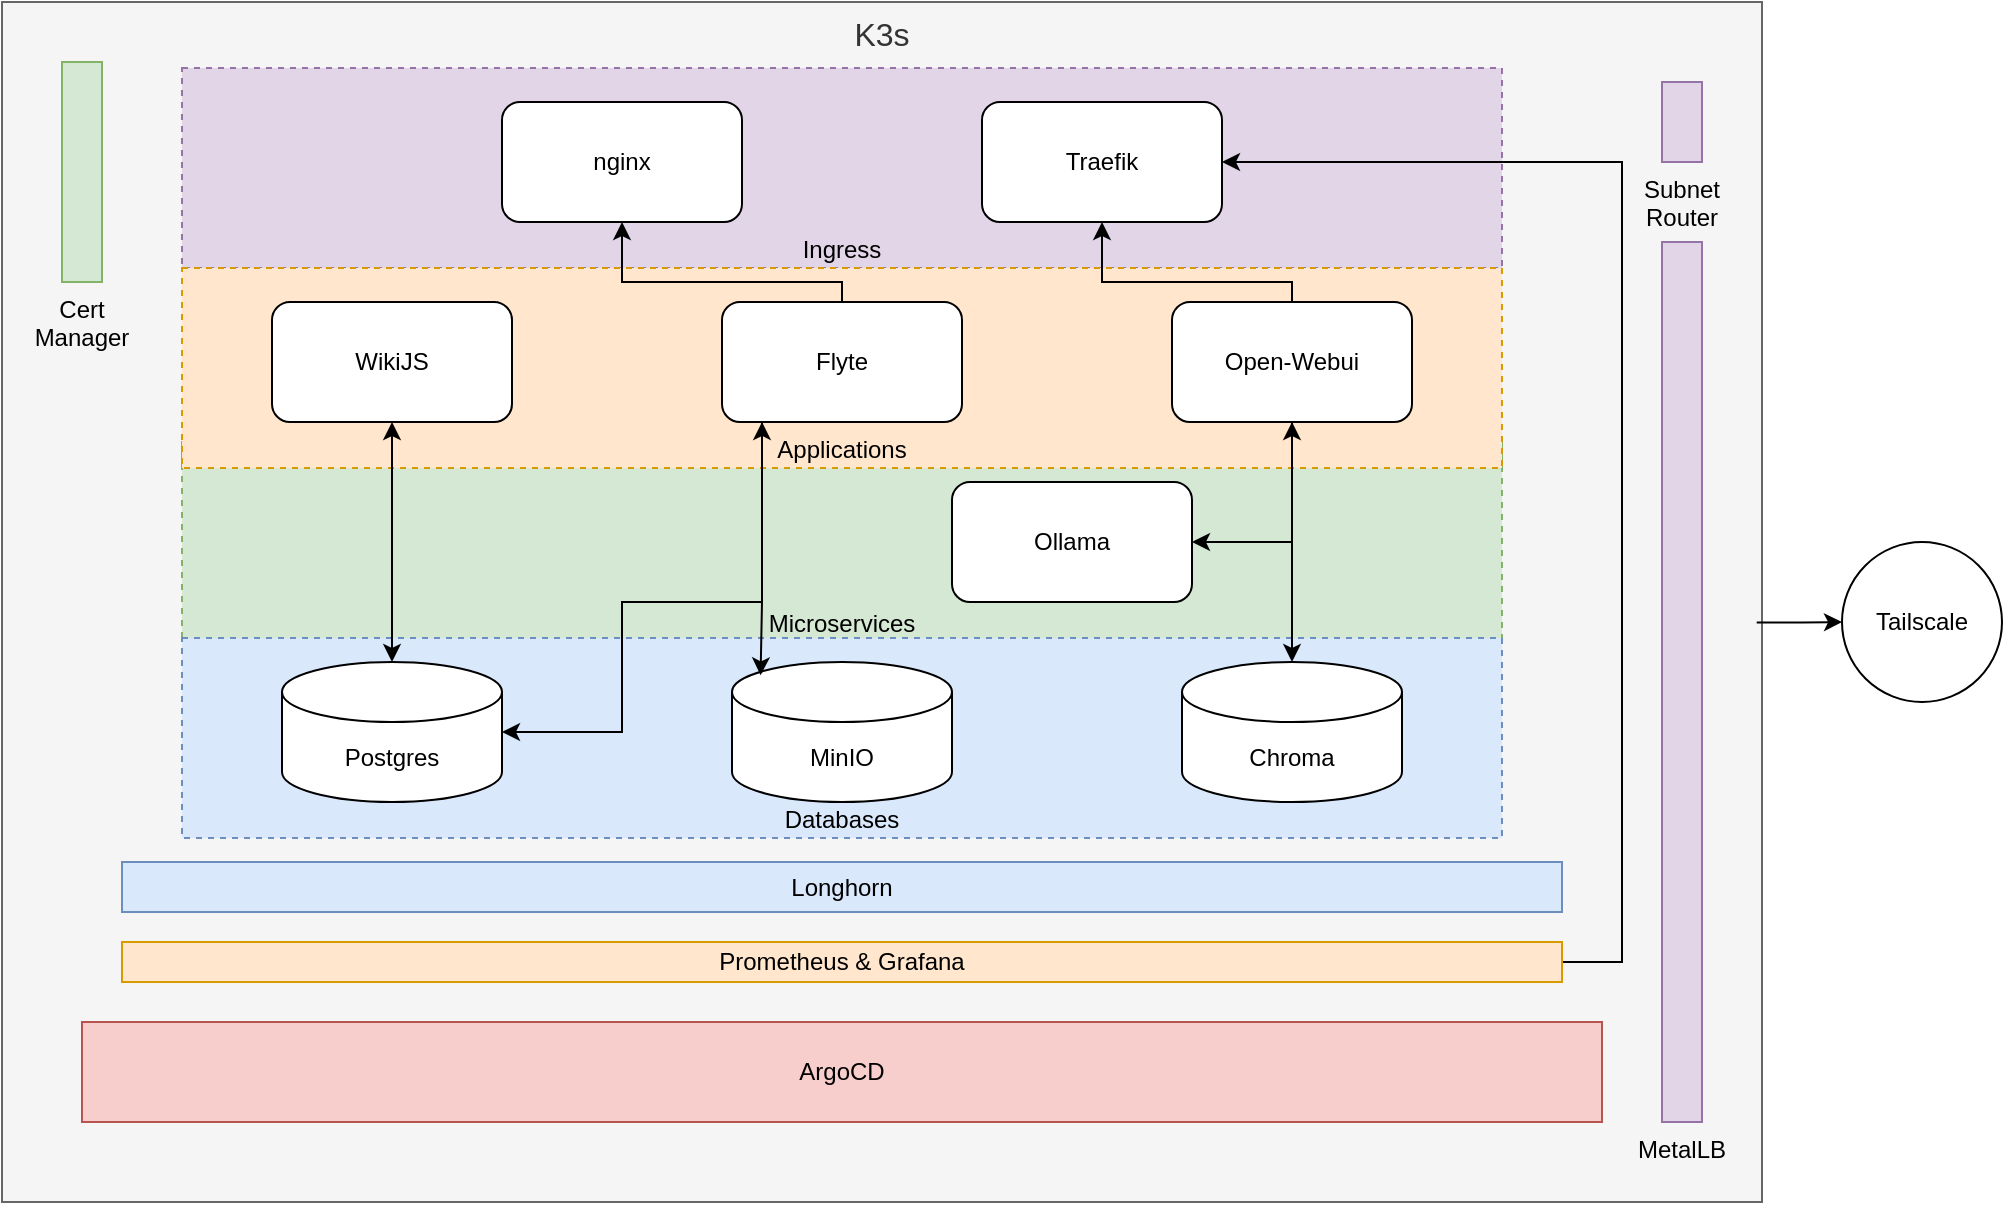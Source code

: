 <mxfile version="26.0.1">
  <diagram name="Page-1" id="kWcON53lmcbguy1TDzjj">
    <mxGraphModel dx="2037" dy="762" grid="1" gridSize="10" guides="1" tooltips="1" connect="1" arrows="1" fold="1" page="1" pageScale="1" pageWidth="850" pageHeight="1100" math="0" shadow="0">
      <root>
        <mxCell id="0" />
        <mxCell id="1" parent="0" />
        <mxCell id="VHyo4Mx954nrEdvIQ4dY-1" value="K3s" style="rounded=0;whiteSpace=wrap;html=1;verticalAlign=top;fontSize=16;fillColor=#f5f5f5;fontColor=#333333;strokeColor=#666666;" parent="1" vertex="1">
          <mxGeometry y="80" width="880" height="600" as="geometry" />
        </mxCell>
        <mxCell id="VHyo4Mx954nrEdvIQ4dY-36" value="Microservices" style="rounded=0;whiteSpace=wrap;html=1;verticalAlign=bottom;dashed=1;fillColor=#d5e8d4;strokeColor=#82b366;" parent="1" vertex="1">
          <mxGeometry x="90" y="300" width="660" height="100" as="geometry" />
        </mxCell>
        <mxCell id="VHyo4Mx954nrEdvIQ4dY-35" value="Ingress" style="rounded=0;whiteSpace=wrap;html=1;verticalAlign=bottom;dashed=1;fillColor=#e1d5e7;strokeColor=#9673a6;" parent="1" vertex="1">
          <mxGeometry x="90" y="113" width="660" height="100" as="geometry" />
        </mxCell>
        <mxCell id="VHyo4Mx954nrEdvIQ4dY-34" value="Databases" style="rounded=0;whiteSpace=wrap;html=1;verticalAlign=bottom;dashed=1;fillColor=#dae8fc;strokeColor=#6c8ebf;" parent="1" vertex="1">
          <mxGeometry x="90" y="398" width="660" height="100" as="geometry" />
        </mxCell>
        <mxCell id="VHyo4Mx954nrEdvIQ4dY-33" value="Applications" style="rounded=0;whiteSpace=wrap;html=1;verticalAlign=bottom;dashed=1;fillColor=#ffe6cc;strokeColor=#d79b00;" parent="1" vertex="1">
          <mxGeometry x="90" y="213" width="660" height="100" as="geometry" />
        </mxCell>
        <mxCell id="VHyo4Mx954nrEdvIQ4dY-11" style="edgeStyle=orthogonalEdgeStyle;rounded=0;orthogonalLoop=1;jettySize=auto;html=1;entryX=0;entryY=0.5;entryDx=0;entryDy=0;exitX=0.997;exitY=0.517;exitDx=0;exitDy=0;exitPerimeter=0;" parent="1" source="VHyo4Mx954nrEdvIQ4dY-1" target="VHyo4Mx954nrEdvIQ4dY-2" edge="1">
          <mxGeometry relative="1" as="geometry" />
        </mxCell>
        <mxCell id="VHyo4Mx954nrEdvIQ4dY-2" value="Tailscale" style="ellipse;whiteSpace=wrap;html=1;aspect=fixed;" parent="1" vertex="1">
          <mxGeometry x="920" y="350" width="80" height="80" as="geometry" />
        </mxCell>
        <mxCell id="VHyo4Mx954nrEdvIQ4dY-3" value="ArgoCD" style="rounded=0;whiteSpace=wrap;html=1;fillColor=#f8cecc;strokeColor=#b85450;" parent="1" vertex="1">
          <mxGeometry x="40" y="590" width="760" height="50" as="geometry" />
        </mxCell>
        <mxCell id="VHyo4Mx954nrEdvIQ4dY-4" value="Longhorn" style="rounded=0;whiteSpace=wrap;html=1;fillColor=#dae8fc;strokeColor=#6c8ebf;" parent="1" vertex="1">
          <mxGeometry x="60" y="510" width="720" height="25" as="geometry" />
        </mxCell>
        <mxCell id="VHyo4Mx954nrEdvIQ4dY-30" style="edgeStyle=orthogonalEdgeStyle;rounded=0;orthogonalLoop=1;jettySize=auto;html=1;entryX=1;entryY=0.5;entryDx=0;entryDy=0;" parent="1" source="VHyo4Mx954nrEdvIQ4dY-5" target="VHyo4Mx954nrEdvIQ4dY-25" edge="1">
          <mxGeometry relative="1" as="geometry">
            <Array as="points">
              <mxPoint x="810" y="560" />
              <mxPoint x="810" y="160" />
            </Array>
          </mxGeometry>
        </mxCell>
        <mxCell id="VHyo4Mx954nrEdvIQ4dY-5" value="Prometheus &amp;amp; Grafana" style="rounded=0;whiteSpace=wrap;html=1;fillColor=#ffe6cc;strokeColor=#d79b00;" parent="1" vertex="1">
          <mxGeometry x="60" y="550" width="720" height="20" as="geometry" />
        </mxCell>
        <mxCell id="VHyo4Mx954nrEdvIQ4dY-6" value="Postgres" style="shape=cylinder3;whiteSpace=wrap;html=1;boundedLbl=1;backgroundOutline=1;size=15;" parent="1" vertex="1">
          <mxGeometry x="140" y="410" width="110" height="70" as="geometry" />
        </mxCell>
        <mxCell id="VHyo4Mx954nrEdvIQ4dY-7" value="MinIO" style="shape=cylinder3;whiteSpace=wrap;html=1;boundedLbl=1;backgroundOutline=1;size=15;" parent="1" vertex="1">
          <mxGeometry x="365" y="410" width="110" height="70" as="geometry" />
        </mxCell>
        <mxCell id="VHyo4Mx954nrEdvIQ4dY-8" value="Chroma" style="shape=cylinder3;whiteSpace=wrap;html=1;boundedLbl=1;backgroundOutline=1;size=15;" parent="1" vertex="1">
          <mxGeometry x="590" y="410" width="110" height="70" as="geometry" />
        </mxCell>
        <mxCell id="VHyo4Mx954nrEdvIQ4dY-9" value="MetalLB" style="rounded=0;whiteSpace=wrap;html=1;fillColor=#e1d5e7;strokeColor=#9673a6;verticalAlign=top;labelPosition=center;verticalLabelPosition=bottom;align=center;" parent="1" vertex="1">
          <mxGeometry x="830" y="200" width="20" height="440" as="geometry" />
        </mxCell>
        <mxCell id="VHyo4Mx954nrEdvIQ4dY-10" value="Subnet Router" style="rounded=0;whiteSpace=wrap;html=1;fillColor=#e1d5e7;strokeColor=#9673a6;verticalAlign=top;labelPosition=center;verticalLabelPosition=bottom;align=center;" parent="1" vertex="1">
          <mxGeometry x="830" y="120" width="20" height="40" as="geometry" />
        </mxCell>
        <mxCell id="VHyo4Mx954nrEdvIQ4dY-18" style="edgeStyle=orthogonalEdgeStyle;rounded=0;orthogonalLoop=1;jettySize=auto;html=1;" parent="1" source="VHyo4Mx954nrEdvIQ4dY-12" target="VHyo4Mx954nrEdvIQ4dY-8" edge="1">
          <mxGeometry relative="1" as="geometry" />
        </mxCell>
        <mxCell id="VHyo4Mx954nrEdvIQ4dY-20" style="edgeStyle=orthogonalEdgeStyle;rounded=0;orthogonalLoop=1;jettySize=auto;html=1;entryX=1;entryY=0.5;entryDx=0;entryDy=0;startArrow=classic;startFill=1;" parent="1" source="VHyo4Mx954nrEdvIQ4dY-12" target="VHyo4Mx954nrEdvIQ4dY-19" edge="1">
          <mxGeometry relative="1" as="geometry" />
        </mxCell>
        <mxCell id="VHyo4Mx954nrEdvIQ4dY-29" style="edgeStyle=orthogonalEdgeStyle;rounded=0;orthogonalLoop=1;jettySize=auto;html=1;entryX=0.5;entryY=1;entryDx=0;entryDy=0;" parent="1" source="VHyo4Mx954nrEdvIQ4dY-12" target="VHyo4Mx954nrEdvIQ4dY-25" edge="1">
          <mxGeometry relative="1" as="geometry">
            <Array as="points">
              <mxPoint x="645" y="220" />
              <mxPoint x="550" y="220" />
            </Array>
          </mxGeometry>
        </mxCell>
        <mxCell id="VHyo4Mx954nrEdvIQ4dY-12" value="Open-Webui" style="rounded=1;whiteSpace=wrap;html=1;" parent="1" vertex="1">
          <mxGeometry x="585" y="230" width="120" height="60" as="geometry" />
        </mxCell>
        <mxCell id="VHyo4Mx954nrEdvIQ4dY-16" value="WikiJS" style="rounded=1;whiteSpace=wrap;html=1;" parent="1" vertex="1">
          <mxGeometry x="135" y="230" width="120" height="60" as="geometry" />
        </mxCell>
        <mxCell id="VHyo4Mx954nrEdvIQ4dY-19" value="Ollama" style="rounded=1;whiteSpace=wrap;html=1;" parent="1" vertex="1">
          <mxGeometry x="475" y="320" width="120" height="60" as="geometry" />
        </mxCell>
        <mxCell id="VHyo4Mx954nrEdvIQ4dY-21" style="edgeStyle=orthogonalEdgeStyle;rounded=0;orthogonalLoop=1;jettySize=auto;html=1;entryX=0.5;entryY=0;entryDx=0;entryDy=0;entryPerimeter=0;startArrow=classic;startFill=1;" parent="1" source="VHyo4Mx954nrEdvIQ4dY-16" target="VHyo4Mx954nrEdvIQ4dY-6" edge="1">
          <mxGeometry relative="1" as="geometry" />
        </mxCell>
        <mxCell id="VHyo4Mx954nrEdvIQ4dY-27" style="edgeStyle=orthogonalEdgeStyle;rounded=0;orthogonalLoop=1;jettySize=auto;html=1;entryX=0.5;entryY=1;entryDx=0;entryDy=0;" parent="1" source="VHyo4Mx954nrEdvIQ4dY-22" target="VHyo4Mx954nrEdvIQ4dY-26" edge="1">
          <mxGeometry relative="1" as="geometry">
            <Array as="points">
              <mxPoint x="420" y="220" />
              <mxPoint x="310" y="220" />
            </Array>
          </mxGeometry>
        </mxCell>
        <mxCell id="VHyo4Mx954nrEdvIQ4dY-22" value="Flyte" style="rounded=1;whiteSpace=wrap;html=1;" parent="1" vertex="1">
          <mxGeometry x="360" y="230" width="120" height="60" as="geometry" />
        </mxCell>
        <mxCell id="VHyo4Mx954nrEdvIQ4dY-23" style="edgeStyle=orthogonalEdgeStyle;rounded=0;orthogonalLoop=1;jettySize=auto;html=1;entryX=0.13;entryY=0.095;entryDx=0;entryDy=0;entryPerimeter=0;" parent="1" source="VHyo4Mx954nrEdvIQ4dY-22" target="VHyo4Mx954nrEdvIQ4dY-7" edge="1">
          <mxGeometry relative="1" as="geometry">
            <Array as="points">
              <mxPoint x="380" y="380" />
              <mxPoint x="379" y="380" />
            </Array>
          </mxGeometry>
        </mxCell>
        <mxCell id="VHyo4Mx954nrEdvIQ4dY-24" style="edgeStyle=orthogonalEdgeStyle;rounded=0;orthogonalLoop=1;jettySize=auto;html=1;entryX=1;entryY=0.5;entryDx=0;entryDy=0;entryPerimeter=0;startArrow=classic;startFill=1;" parent="1" target="VHyo4Mx954nrEdvIQ4dY-6" edge="1">
          <mxGeometry relative="1" as="geometry">
            <mxPoint x="380" y="290" as="sourcePoint" />
            <Array as="points">
              <mxPoint x="380" y="380" />
              <mxPoint x="310" y="380" />
              <mxPoint x="310" y="445" />
            </Array>
          </mxGeometry>
        </mxCell>
        <mxCell id="VHyo4Mx954nrEdvIQ4dY-25" value="Traefik" style="rounded=1;whiteSpace=wrap;html=1;" parent="1" vertex="1">
          <mxGeometry x="490" y="130" width="120" height="60" as="geometry" />
        </mxCell>
        <mxCell id="VHyo4Mx954nrEdvIQ4dY-26" value="nginx" style="rounded=1;whiteSpace=wrap;html=1;" parent="1" vertex="1">
          <mxGeometry x="250" y="130" width="120" height="60" as="geometry" />
        </mxCell>
        <mxCell id="VHyo4Mx954nrEdvIQ4dY-32" value="Cert Manager" style="rounded=0;whiteSpace=wrap;html=1;fillColor=#d5e8d4;strokeColor=#82b366;verticalAlign=top;labelPosition=center;verticalLabelPosition=bottom;align=center;" parent="1" vertex="1">
          <mxGeometry x="30" y="110" width="20" height="110" as="geometry" />
        </mxCell>
      </root>
    </mxGraphModel>
  </diagram>
</mxfile>
